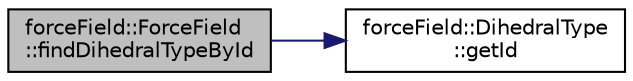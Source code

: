 digraph "forceField::ForceField::findDihedralTypeById"
{
 // LATEX_PDF_SIZE
  edge [fontname="Helvetica",fontsize="10",labelfontname="Helvetica",labelfontsize="10"];
  node [fontname="Helvetica",fontsize="10",shape=record];
  rankdir="LR";
  Node1 [label="forceField::ForceField\l::findDihedralTypeById",height=0.2,width=0.4,color="black", fillcolor="grey75", style="filled", fontcolor="black",tooltip="find dihedral type by id"];
  Node1 -> Node2 [color="midnightblue",fontsize="10",style="solid",fontname="Helvetica"];
  Node2 [label="forceField::DihedralType\l::getId",height=0.2,width=0.4,color="black", fillcolor="white", style="filled",URL="$classforceField_1_1DihedralType.html#a6338b7c87288c4dfe6985f771f5ba127",tooltip=" "];
}
